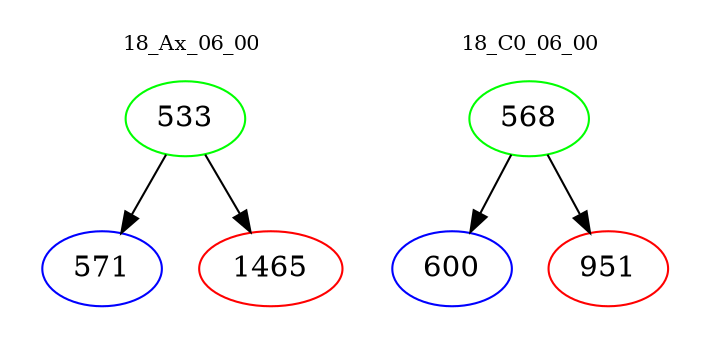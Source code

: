 digraph{
subgraph cluster_0 {
color = white
label = "18_Ax_06_00";
fontsize=10;
T0_533 [label="533", color="green"]
T0_533 -> T0_571 [color="black"]
T0_571 [label="571", color="blue"]
T0_533 -> T0_1465 [color="black"]
T0_1465 [label="1465", color="red"]
}
subgraph cluster_1 {
color = white
label = "18_C0_06_00";
fontsize=10;
T1_568 [label="568", color="green"]
T1_568 -> T1_600 [color="black"]
T1_600 [label="600", color="blue"]
T1_568 -> T1_951 [color="black"]
T1_951 [label="951", color="red"]
}
}
